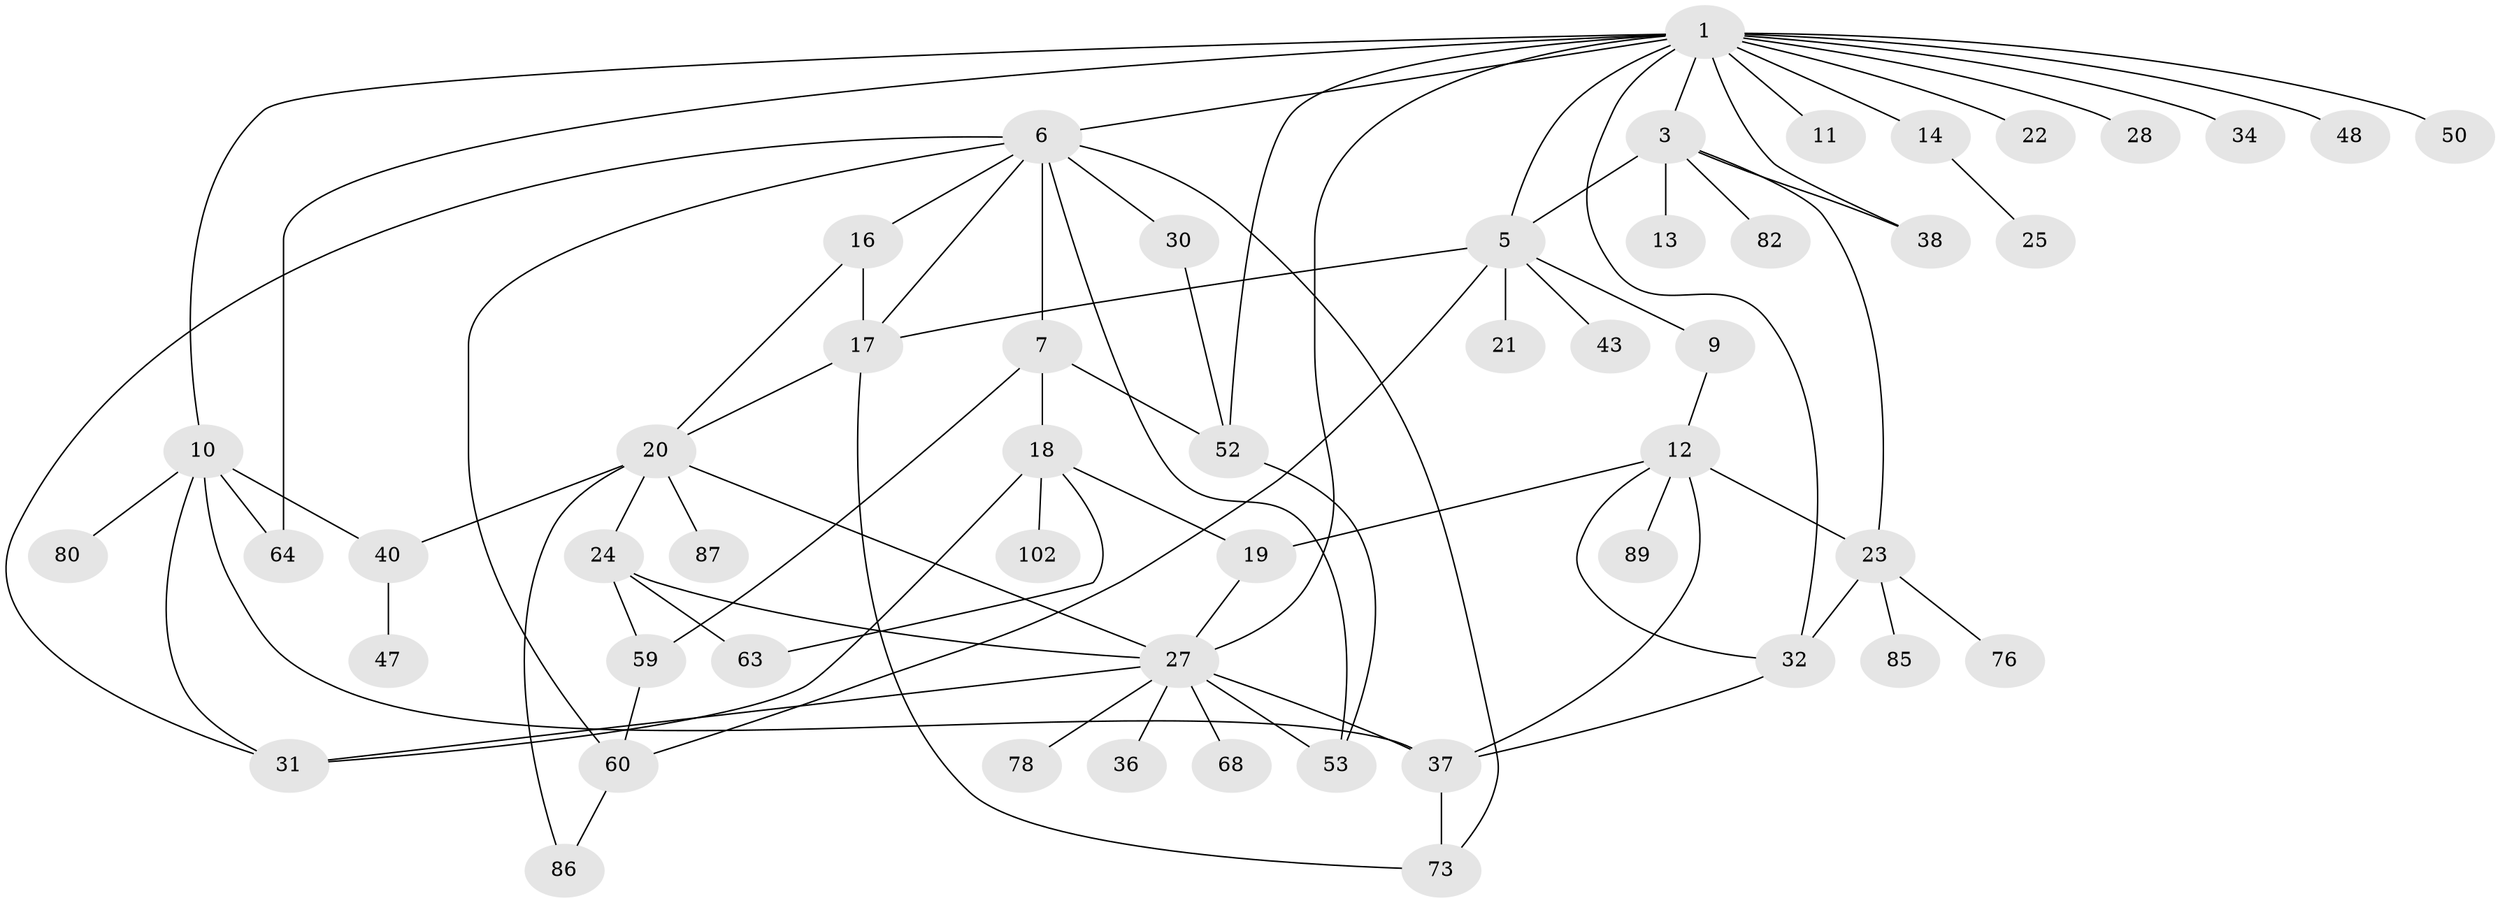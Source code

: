 // original degree distribution, {9: 0.01904761904761905, 5: 0.047619047619047616, 6: 0.047619047619047616, 4: 0.12380952380952381, 3: 0.20952380952380953, 2: 0.21904761904761905, 1: 0.3333333333333333}
// Generated by graph-tools (version 1.1) at 2025/13/03/09/25 04:13:31]
// undirected, 52 vertices, 82 edges
graph export_dot {
graph [start="1"]
  node [color=gray90,style=filled];
  1 [super="+2"];
  3;
  5 [super="+8+74+67"];
  6 [super="+15+104"];
  7;
  9;
  10 [super="+65+41+71"];
  11;
  12;
  13 [super="+99"];
  14;
  16 [super="+61"];
  17 [super="+70"];
  18;
  19 [super="+77"];
  20 [super="+88+26"];
  21;
  22;
  23 [super="+56+45"];
  24 [super="+33"];
  25;
  27 [super="+101+55+93+29+35"];
  28;
  30;
  31 [super="+75+62"];
  32;
  34;
  36;
  37 [super="+83"];
  38;
  40;
  43;
  47;
  48;
  50;
  52 [super="+66"];
  53 [super="+79"];
  59;
  60 [super="+81+105"];
  63;
  64 [super="+72+103"];
  68;
  73;
  76;
  78 [super="+91"];
  80;
  82;
  85;
  86;
  87;
  89;
  102;
  1 -- 6;
  1 -- 10;
  1 -- 11;
  1 -- 22;
  1 -- 28;
  1 -- 64;
  1 -- 32;
  1 -- 5;
  1 -- 34;
  1 -- 3;
  1 -- 38;
  1 -- 14;
  1 -- 48;
  1 -- 50;
  1 -- 52;
  1 -- 27;
  3 -- 5;
  3 -- 13;
  3 -- 82;
  3 -- 38;
  3 -- 23;
  5 -- 9;
  5 -- 60;
  5 -- 21;
  5 -- 43;
  5 -- 17;
  6 -- 7;
  6 -- 16;
  6 -- 31;
  6 -- 53;
  6 -- 73;
  6 -- 60;
  6 -- 30;
  6 -- 17;
  7 -- 18;
  7 -- 52;
  7 -- 59;
  9 -- 12;
  10 -- 80;
  10 -- 40;
  10 -- 64;
  10 -- 37;
  10 -- 31;
  12 -- 23;
  12 -- 32;
  12 -- 37;
  12 -- 89;
  12 -- 19;
  14 -- 25;
  16 -- 17;
  16 -- 20;
  17 -- 73;
  17 -- 20;
  18 -- 19;
  18 -- 63;
  18 -- 102;
  18 -- 31;
  19 -- 27;
  20 -- 24 [weight=2];
  20 -- 86;
  20 -- 40;
  20 -- 87;
  20 -- 27;
  23 -- 76;
  23 -- 85;
  23 -- 32;
  24 -- 59;
  24 -- 27;
  24 -- 63;
  27 -- 36;
  27 -- 37;
  27 -- 78;
  27 -- 68;
  27 -- 53;
  27 -- 31;
  30 -- 52;
  32 -- 37;
  37 -- 73;
  40 -- 47;
  52 -- 53;
  59 -- 60;
  60 -- 86;
}
